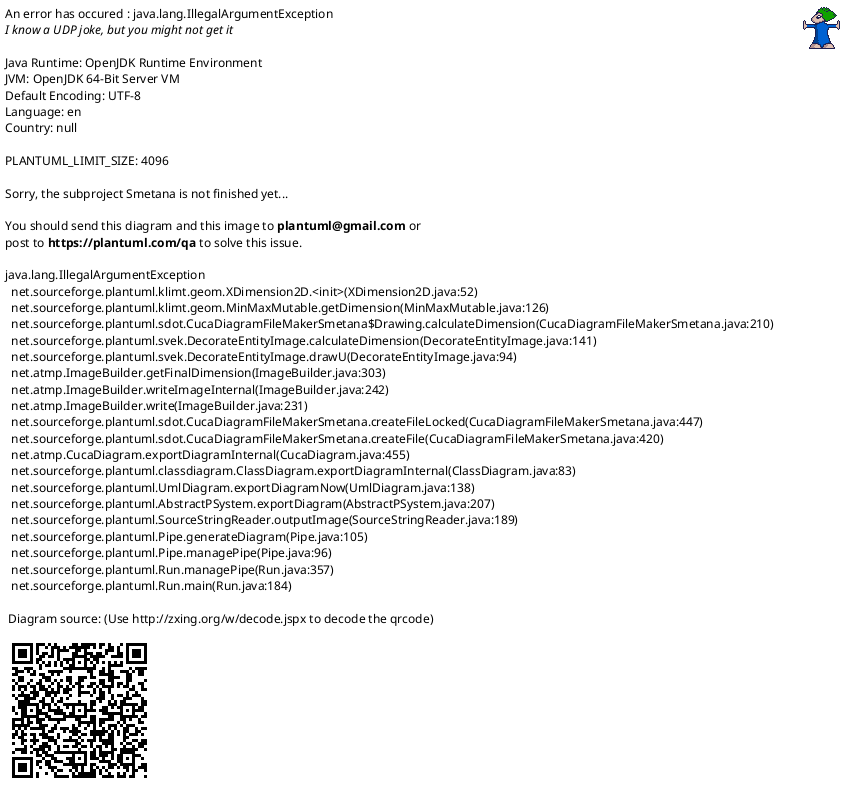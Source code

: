 @startuml

!pragma layout smetana

title "Apache/Skywalking-Eyes: Header fix process activity diagram"
footer apache/skywalking-eyes

@enduml